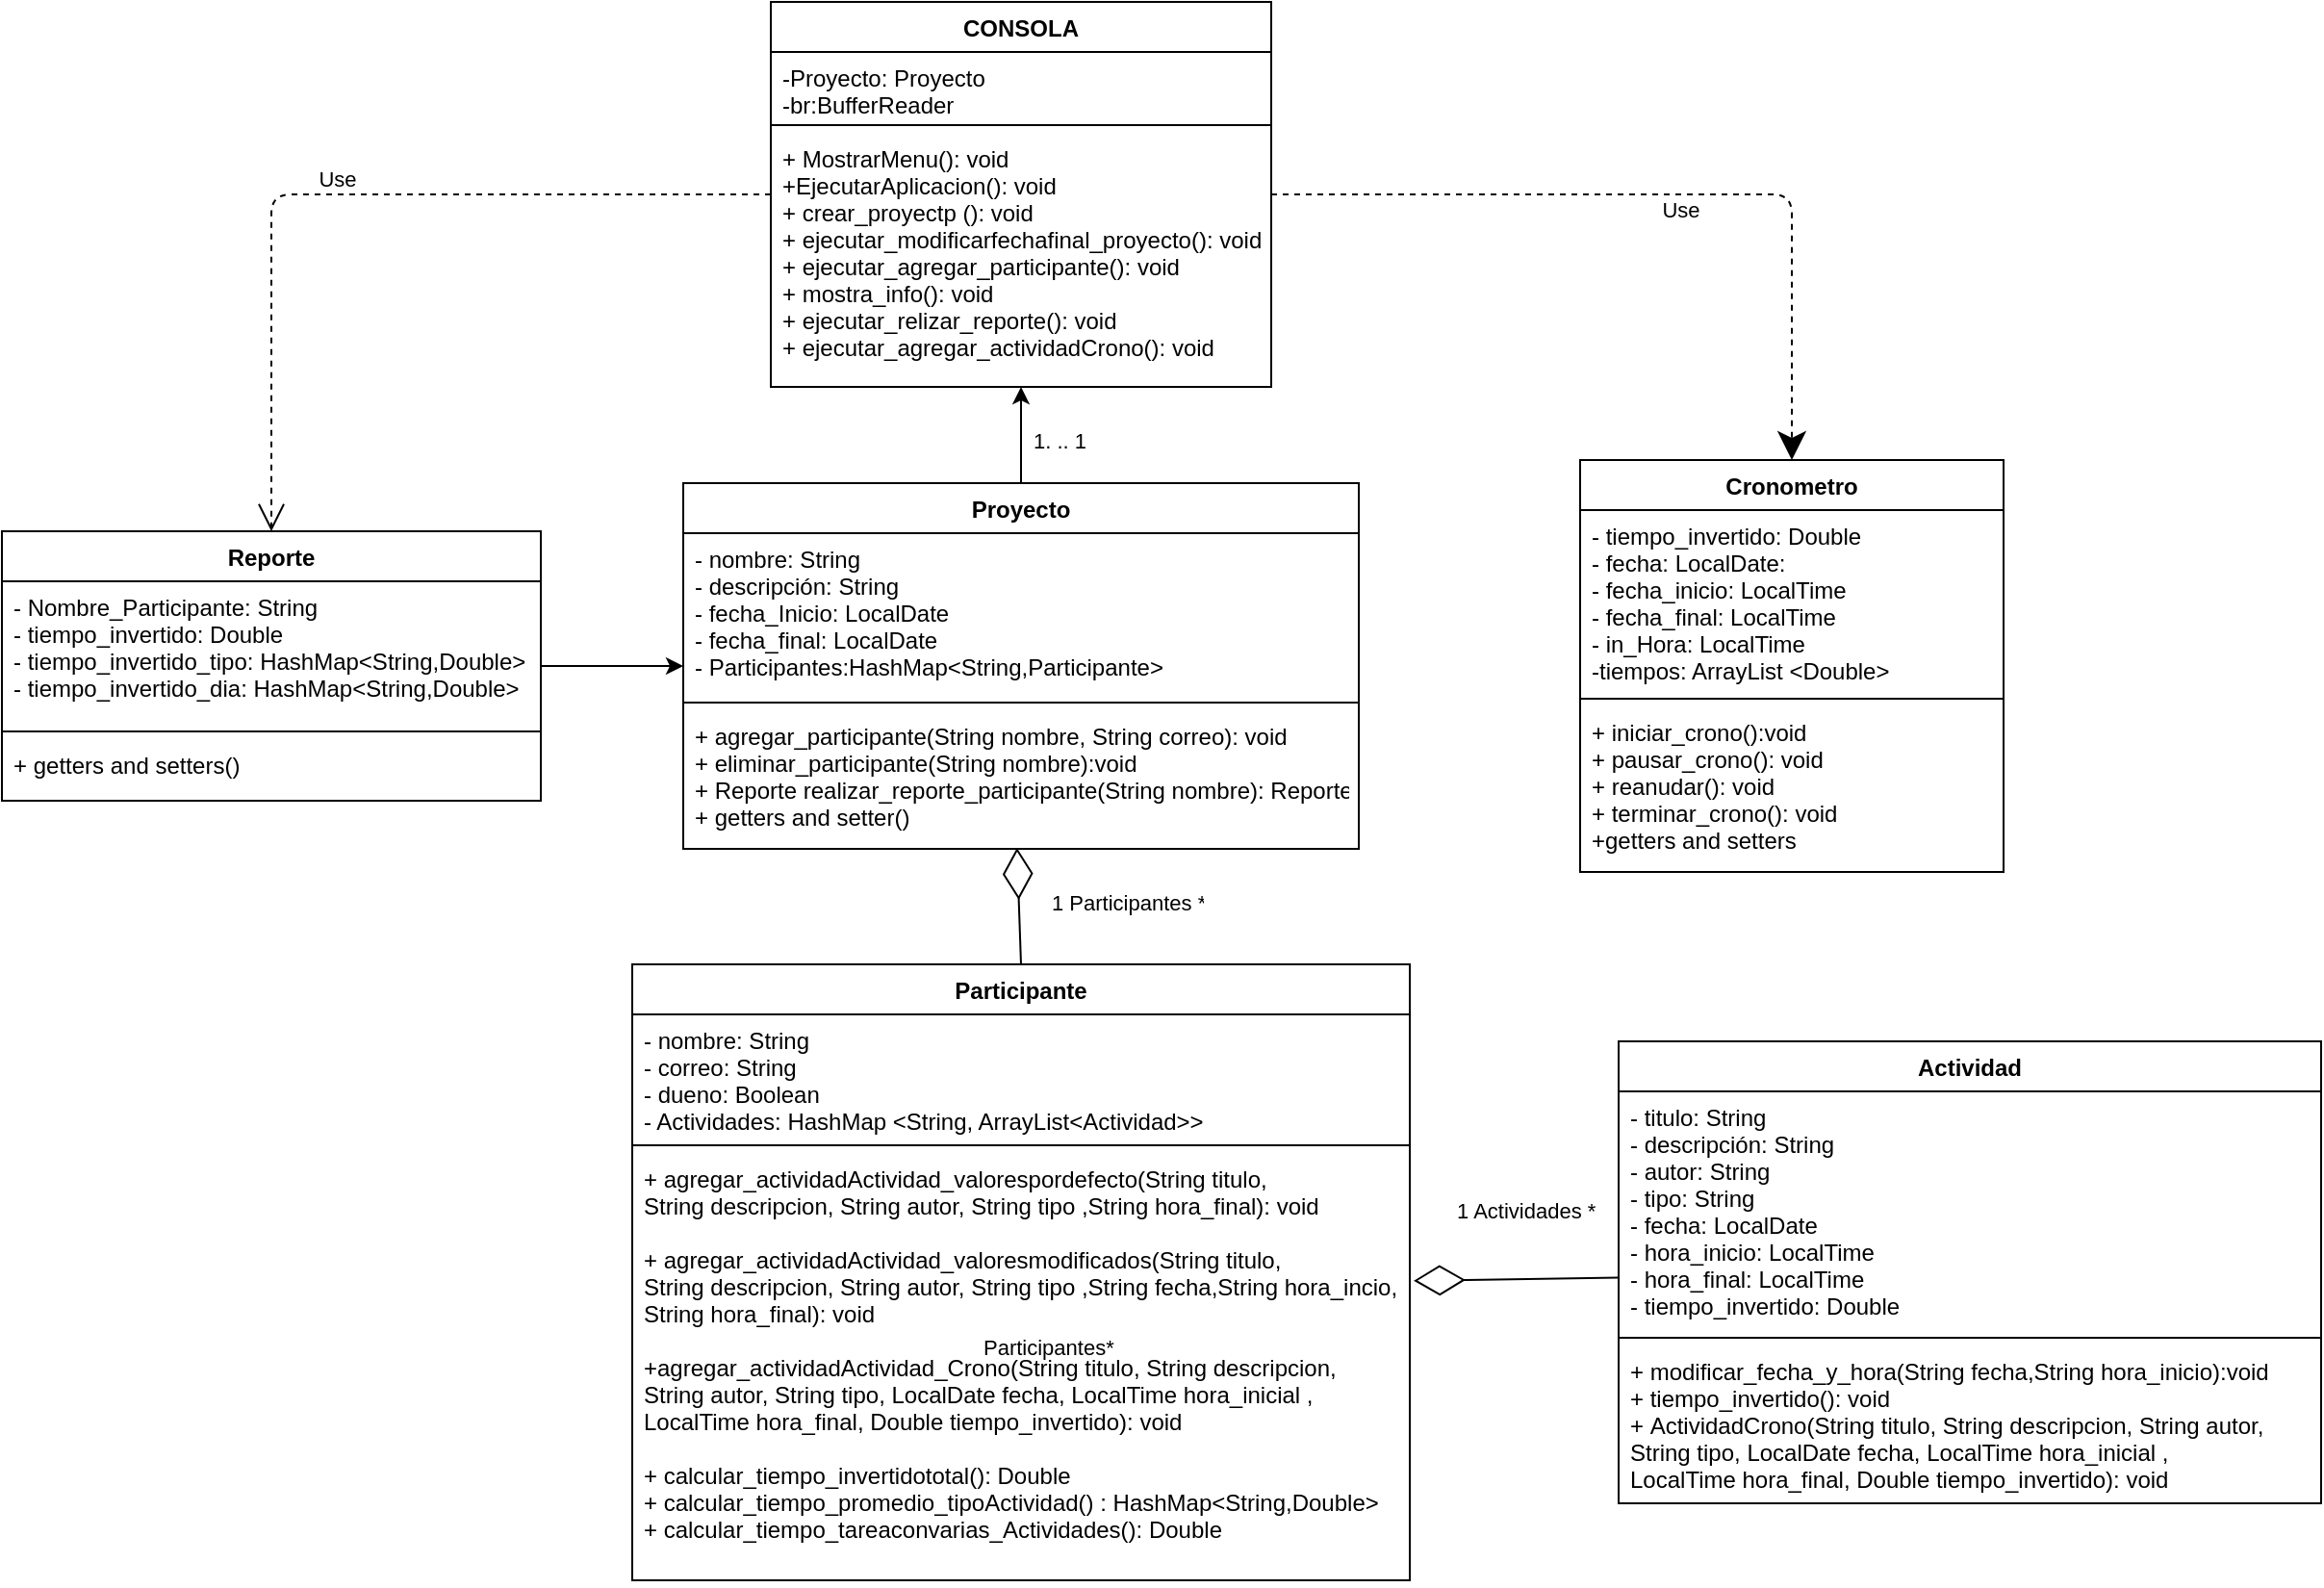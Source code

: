 <mxfile version="18.0.1" type="github">
  <diagram id="incmQxMKSfGl5wKCG0BV" name="Page-1">
    <mxGraphModel dx="1944" dy="1826" grid="1" gridSize="10" guides="1" tooltips="1" connect="1" arrows="1" fold="1" page="1" pageScale="1" pageWidth="827" pageHeight="1169" math="0" shadow="0">
      <root>
        <mxCell id="0" />
        <mxCell id="1" parent="0" />
        <mxCell id="XddrjZvcEHtdNuk61_eD-15" value="Actividad" style="swimlane;fontStyle=1;align=center;verticalAlign=top;childLayout=stackLayout;horizontal=1;startSize=26;horizontalStack=0;resizeParent=1;resizeParentMax=0;resizeLast=0;collapsible=1;marginBottom=0;" parent="1" vertex="1">
          <mxGeometry x="770" y="270" width="365" height="240" as="geometry" />
        </mxCell>
        <mxCell id="XddrjZvcEHtdNuk61_eD-16" value="- titulo: String &#xa;- descripción: String&#xa;- autor: String&#xa;- tipo: String&#xa;- fecha: LocalDate&#xa;- hora_inicio: LocalTime&#xa;- hora_final: LocalTime&#xa;- tiempo_invertido: Double" style="text;strokeColor=none;fillColor=none;align=left;verticalAlign=top;spacingLeft=4;spacingRight=4;overflow=hidden;rotatable=0;points=[[0,0.5],[1,0.5]];portConstraint=eastwest;" parent="XddrjZvcEHtdNuk61_eD-15" vertex="1">
          <mxGeometry y="26" width="365" height="124" as="geometry" />
        </mxCell>
        <mxCell id="XddrjZvcEHtdNuk61_eD-17" value="" style="line;strokeWidth=1;fillColor=none;align=left;verticalAlign=middle;spacingTop=-1;spacingLeft=3;spacingRight=3;rotatable=0;labelPosition=right;points=[];portConstraint=eastwest;" parent="XddrjZvcEHtdNuk61_eD-15" vertex="1">
          <mxGeometry y="150" width="365" height="8" as="geometry" />
        </mxCell>
        <mxCell id="XddrjZvcEHtdNuk61_eD-18" value="+ modificar_fecha_y_hora(String fecha,String hora_inicio):void&#xa;+ tiempo_invertido(): void&#xa;+ ActividadCrono(String titulo, String descripcion, String autor,&#xa;String tipo, LocalDate fecha, LocalTime hora_inicial ,&#xa;LocalTime hora_final, Double tiempo_invertido): void" style="text;strokeColor=none;fillColor=none;align=left;verticalAlign=top;spacingLeft=4;spacingRight=4;overflow=hidden;rotatable=0;points=[[0,0.5],[1,0.5]];portConstraint=eastwest;" parent="XddrjZvcEHtdNuk61_eD-15" vertex="1">
          <mxGeometry y="158" width="365" height="82" as="geometry" />
        </mxCell>
        <mxCell id="XddrjZvcEHtdNuk61_eD-19" value="Reporte" style="swimlane;fontStyle=1;align=center;verticalAlign=top;childLayout=stackLayout;horizontal=1;startSize=26;horizontalStack=0;resizeParent=1;resizeParentMax=0;resizeLast=0;collapsible=1;marginBottom=0;" parent="1" vertex="1">
          <mxGeometry x="-70" y="5" width="280" height="140" as="geometry" />
        </mxCell>
        <mxCell id="XddrjZvcEHtdNuk61_eD-20" value="- Nombre_Participante: String&#xa;- tiempo_invertido: Double&#xa;- tiempo_invertido_tipo: HashMap&lt;String,Double&gt;&#xa;- tiempo_invertido_dia: HashMap&lt;String,Double&gt;" style="text;strokeColor=none;fillColor=none;align=left;verticalAlign=top;spacingLeft=4;spacingRight=4;overflow=hidden;rotatable=0;points=[[0,0.5],[1,0.5]];portConstraint=eastwest;" parent="XddrjZvcEHtdNuk61_eD-19" vertex="1">
          <mxGeometry y="26" width="280" height="74" as="geometry" />
        </mxCell>
        <mxCell id="XddrjZvcEHtdNuk61_eD-21" value="" style="line;strokeWidth=1;fillColor=none;align=left;verticalAlign=middle;spacingTop=-1;spacingLeft=3;spacingRight=3;rotatable=0;labelPosition=right;points=[];portConstraint=eastwest;" parent="XddrjZvcEHtdNuk61_eD-19" vertex="1">
          <mxGeometry y="100" width="280" height="8" as="geometry" />
        </mxCell>
        <mxCell id="XddrjZvcEHtdNuk61_eD-22" value="+ getters and setters()" style="text;strokeColor=none;fillColor=none;align=left;verticalAlign=top;spacingLeft=4;spacingRight=4;overflow=hidden;rotatable=0;points=[[0,0.5],[1,0.5]];portConstraint=eastwest;" parent="XddrjZvcEHtdNuk61_eD-19" vertex="1">
          <mxGeometry y="108" width="280" height="32" as="geometry" />
        </mxCell>
        <mxCell id="DFxFiUlvuluB2VAF8abr-8" style="edgeStyle=orthogonalEdgeStyle;rounded=0;orthogonalLoop=1;jettySize=auto;html=1;" parent="1" source="ZXk9ccuYGaarNcg2VIB--42" target="DFxFiUlvuluB2VAF8abr-10" edge="1">
          <mxGeometry relative="1" as="geometry">
            <mxPoint x="440" y="100.0" as="targetPoint" />
          </mxGeometry>
        </mxCell>
        <mxCell id="ZXk9ccuYGaarNcg2VIB--42" value="Proyecto" style="swimlane;fontStyle=1;align=center;verticalAlign=top;childLayout=stackLayout;horizontal=1;startSize=26;horizontalStack=0;resizeParent=1;resizeParentMax=0;resizeLast=0;collapsible=1;marginBottom=0;" parent="1" vertex="1">
          <mxGeometry x="284" y="-20" width="351" height="190" as="geometry">
            <mxRectangle x="289" y="220" width="80" height="26" as="alternateBounds" />
          </mxGeometry>
        </mxCell>
        <mxCell id="ZXk9ccuYGaarNcg2VIB--43" value="- nombre: String&#xa;- descripción: String&#xa;- fecha_Inicio: LocalDate&#xa;- fecha_final: LocalDate&#xa;- Participantes:HashMap&lt;String,Participante&gt;" style="text;strokeColor=none;fillColor=none;align=left;verticalAlign=top;spacingLeft=4;spacingRight=4;overflow=hidden;rotatable=0;points=[[0,0.5],[1,0.5]];portConstraint=eastwest;" parent="ZXk9ccuYGaarNcg2VIB--42" vertex="1">
          <mxGeometry y="26" width="351" height="84" as="geometry" />
        </mxCell>
        <mxCell id="ZXk9ccuYGaarNcg2VIB--44" value="" style="line;strokeWidth=1;fillColor=none;align=left;verticalAlign=middle;spacingTop=-1;spacingLeft=3;spacingRight=3;rotatable=0;labelPosition=right;points=[];portConstraint=eastwest;" parent="ZXk9ccuYGaarNcg2VIB--42" vertex="1">
          <mxGeometry y="110" width="351" height="8" as="geometry" />
        </mxCell>
        <mxCell id="ZXk9ccuYGaarNcg2VIB--45" value="+ agregar_participante(String nombre, String correo): void&#xa;+ eliminar_participante(String nombre):void&#xa;+ Reporte realizar_reporte_participante(String nombre): Reporte&#xa;+ getters and setter()" style="text;strokeColor=none;fillColor=none;align=left;verticalAlign=top;spacingLeft=4;spacingRight=4;overflow=hidden;rotatable=0;points=[[0,0.5],[1,0.5]];portConstraint=eastwest;" parent="ZXk9ccuYGaarNcg2VIB--42" vertex="1">
          <mxGeometry y="118" width="351" height="72" as="geometry" />
        </mxCell>
        <mxCell id="ZXk9ccuYGaarNcg2VIB--46" value="Participante" style="swimlane;fontStyle=1;align=center;verticalAlign=top;childLayout=stackLayout;horizontal=1;startSize=26;horizontalStack=0;resizeParent=1;resizeParentMax=0;resizeLast=0;collapsible=1;marginBottom=0;" parent="1" vertex="1">
          <mxGeometry x="257.5" y="230" width="404" height="320" as="geometry">
            <mxRectangle x="289" y="450" width="100" height="26" as="alternateBounds" />
          </mxGeometry>
        </mxCell>
        <mxCell id="ZXk9ccuYGaarNcg2VIB--47" value="- nombre: String&#xa;- correo: String&#xa;- dueno: Boolean&#xa;- Actividades: HashMap &lt;String, ArrayList&lt;Actividad&gt;&gt;" style="text;strokeColor=none;fillColor=none;align=left;verticalAlign=top;spacingLeft=4;spacingRight=4;overflow=hidden;rotatable=0;points=[[0,0.5],[1,0.5]];portConstraint=eastwest;" parent="ZXk9ccuYGaarNcg2VIB--46" vertex="1">
          <mxGeometry y="26" width="404" height="64" as="geometry" />
        </mxCell>
        <mxCell id="ZXk9ccuYGaarNcg2VIB--48" value="" style="line;strokeWidth=1;fillColor=none;align=left;verticalAlign=middle;spacingTop=-1;spacingLeft=3;spacingRight=3;rotatable=0;labelPosition=right;points=[];portConstraint=eastwest;" parent="ZXk9ccuYGaarNcg2VIB--46" vertex="1">
          <mxGeometry y="90" width="404" height="8" as="geometry" />
        </mxCell>
        <mxCell id="ZXk9ccuYGaarNcg2VIB--49" value="+ agregar_actividadActividad_valorespordefecto(String titulo, &#xa;String descripcion, String autor, String tipo ,String hora_final): void&#xa;&#xa;+ agregar_actividadActividad_valoresmodificados(String titulo, &#xa;String descripcion, String autor, String tipo ,String fecha,String hora_incio,&#xa;String hora_final): void&#xa;&#xa;+agregar_actividadActividad_Crono(String titulo, String descripcion, &#xa;String autor, String tipo, LocalDate fecha, LocalTime hora_inicial ,&#xa;LocalTime hora_final, Double tiempo_invertido): void&#xa;&#xa;+ calcular_tiempo_invertidototal(): Double&#xa;+ calcular_tiempo_promedio_tipoActividad() : HashMap&lt;String,Double&gt;&#xa;+ calcular_tiempo_tareaconvarias_Actividades(): Double" style="text;strokeColor=none;fillColor=none;align=left;verticalAlign=top;spacingLeft=4;spacingRight=4;overflow=hidden;rotatable=0;points=[[0,0.5],[1,0.5]];portConstraint=eastwest;" parent="ZXk9ccuYGaarNcg2VIB--46" vertex="1">
          <mxGeometry y="98" width="404" height="222" as="geometry" />
        </mxCell>
        <mxCell id="ZXk9ccuYGaarNcg2VIB--53" value="" style="endArrow=diamondThin;endFill=0;endSize=24;html=1;curved=1;exitX=0.5;exitY=0;exitDx=0;exitDy=0;entryX=0.494;entryY=0.993;entryDx=0;entryDy=0;entryPerimeter=0;" parent="1" source="ZXk9ccuYGaarNcg2VIB--46" target="ZXk9ccuYGaarNcg2VIB--45" edge="1">
          <mxGeometry width="160" relative="1" as="geometry">
            <mxPoint x="270" y="610" as="sourcePoint" />
            <mxPoint x="420" y="390" as="targetPoint" />
          </mxGeometry>
        </mxCell>
        <mxCell id="ZXk9ccuYGaarNcg2VIB--54" value="Use" style="endArrow=open;endSize=12;dashed=1;html=1;edgeStyle=orthogonalEdgeStyle;" parent="1" source="DFxFiUlvuluB2VAF8abr-10" target="XddrjZvcEHtdNuk61_eD-19" edge="1">
          <mxGeometry x="0.041" y="-8" width="160" relative="1" as="geometry">
            <mxPoint x="440" y="100.0" as="sourcePoint" />
            <mxPoint x="145" y="-90" as="targetPoint" />
            <mxPoint as="offset" />
          </mxGeometry>
        </mxCell>
        <mxCell id="ZXk9ccuYGaarNcg2VIB--58" value="Participantes*&#xa;" style="text;strokeColor=none;fillColor=none;align=left;verticalAlign=middle;spacingLeft=4;spacingRight=4;overflow=hidden;points=[[0,0.5],[1,0.5]];portConstraint=eastwest;rotatable=0;fontSize=11;" parent="1" vertex="1">
          <mxGeometry x="434" y="420" width="80" height="30" as="geometry" />
        </mxCell>
        <mxCell id="ZXk9ccuYGaarNcg2VIB--62" style="edgeStyle=orthogonalEdgeStyle;rounded=0;orthogonalLoop=1;jettySize=auto;html=1;" parent="1" source="XddrjZvcEHtdNuk61_eD-19" target="ZXk9ccuYGaarNcg2VIB--42" edge="1">
          <mxGeometry relative="1" as="geometry">
            <mxPoint x="250" y="90" as="targetPoint" />
          </mxGeometry>
        </mxCell>
        <mxCell id="J5dITe3deXA6337DX1ma-8" value="1 Actividades *&#xa;" style="text;strokeColor=none;fillColor=none;align=left;verticalAlign=middle;spacingLeft=4;spacingRight=4;overflow=hidden;points=[[0,0.5],[1,0.5]];portConstraint=eastwest;rotatable=0;fontSize=11;" parent="1" vertex="1">
          <mxGeometry x="680" y="350" width="90" height="21" as="geometry" />
        </mxCell>
        <mxCell id="DFxFiUlvuluB2VAF8abr-1" value="Cronometro" style="swimlane;fontStyle=1;align=center;verticalAlign=top;childLayout=stackLayout;horizontal=1;startSize=26;horizontalStack=0;resizeParent=1;resizeParentMax=0;resizeLast=0;collapsible=1;marginBottom=0;" parent="1" vertex="1">
          <mxGeometry x="750" y="-32" width="220" height="214" as="geometry" />
        </mxCell>
        <mxCell id="DFxFiUlvuluB2VAF8abr-2" value="- tiempo_invertido: Double&#xa;- fecha: LocalDate: &#xa;- fecha_inicio: LocalTime&#xa;- fecha_final: LocalTime&#xa;- in_Hora: LocalTime&#xa;-tiempos: ArrayList &lt;Double&gt;" style="text;strokeColor=none;fillColor=none;align=left;verticalAlign=top;spacingLeft=4;spacingRight=4;overflow=hidden;rotatable=0;points=[[0,0.5],[1,0.5]];portConstraint=eastwest;" parent="DFxFiUlvuluB2VAF8abr-1" vertex="1">
          <mxGeometry y="26" width="220" height="94" as="geometry" />
        </mxCell>
        <mxCell id="DFxFiUlvuluB2VAF8abr-3" value="" style="line;strokeWidth=1;fillColor=none;align=left;verticalAlign=middle;spacingTop=-1;spacingLeft=3;spacingRight=3;rotatable=0;labelPosition=right;points=[];portConstraint=eastwest;" parent="DFxFiUlvuluB2VAF8abr-1" vertex="1">
          <mxGeometry y="120" width="220" height="8" as="geometry" />
        </mxCell>
        <mxCell id="DFxFiUlvuluB2VAF8abr-4" value="+ iniciar_crono():void&#xa;+ pausar_crono(): void&#xa;+ reanudar(): void&#xa;+ terminar_crono(): void&#xa;+getters and setters" style="text;strokeColor=none;fillColor=none;align=left;verticalAlign=top;spacingLeft=4;spacingRight=4;overflow=hidden;rotatable=0;points=[[0,0.5],[1,0.5]];portConstraint=eastwest;" parent="DFxFiUlvuluB2VAF8abr-1" vertex="1">
          <mxGeometry y="128" width="220" height="86" as="geometry" />
        </mxCell>
        <mxCell id="DFxFiUlvuluB2VAF8abr-10" value="CONSOLA" style="swimlane;fontStyle=1;align=center;verticalAlign=top;childLayout=stackLayout;horizontal=1;startSize=26;horizontalStack=0;resizeParent=1;resizeParentMax=0;resizeLast=0;collapsible=1;marginBottom=0;" parent="1" vertex="1">
          <mxGeometry x="329.5" y="-270" width="260" height="200" as="geometry" />
        </mxCell>
        <mxCell id="DFxFiUlvuluB2VAF8abr-11" value="-Proyecto: Proyecto&#xa;-br:BufferReader" style="text;strokeColor=none;fillColor=none;align=left;verticalAlign=top;spacingLeft=4;spacingRight=4;overflow=hidden;rotatable=0;points=[[0,0.5],[1,0.5]];portConstraint=eastwest;" parent="DFxFiUlvuluB2VAF8abr-10" vertex="1">
          <mxGeometry y="26" width="260" height="34" as="geometry" />
        </mxCell>
        <mxCell id="DFxFiUlvuluB2VAF8abr-12" value="" style="line;strokeWidth=1;fillColor=none;align=left;verticalAlign=middle;spacingTop=-1;spacingLeft=3;spacingRight=3;rotatable=0;labelPosition=right;points=[];portConstraint=eastwest;" parent="DFxFiUlvuluB2VAF8abr-10" vertex="1">
          <mxGeometry y="60" width="260" height="8" as="geometry" />
        </mxCell>
        <mxCell id="DFxFiUlvuluB2VAF8abr-13" value="+ MostrarMenu(): void&#xa;+EjecutarAplicacion(): void&#xa;+ crear_proyectp (): void&#xa;+ ejecutar_modificarfechafinal_proyecto(): void&#xa;+ ejecutar_agregar_participante(): void&#xa;+ mostra_info(): void&#xa;+ ejecutar_relizar_reporte(): void&#xa;+ ejecutar_agregar_actividadCrono(): void" style="text;strokeColor=none;fillColor=none;align=left;verticalAlign=top;spacingLeft=4;spacingRight=4;overflow=hidden;rotatable=0;points=[[0,0.5],[1,0.5]];portConstraint=eastwest;" parent="DFxFiUlvuluB2VAF8abr-10" vertex="1">
          <mxGeometry y="68" width="260" height="132" as="geometry" />
        </mxCell>
        <mxCell id="z85bov3g-noS7wq9bQUI-1" value="Use" style="endArrow=classic;endSize=12;dashed=1;html=1;edgeStyle=orthogonalEdgeStyle;endFill=1;" parent="1" source="DFxFiUlvuluB2VAF8abr-10" target="DFxFiUlvuluB2VAF8abr-1" edge="1">
          <mxGeometry x="0.041" y="-8" width="160" relative="1" as="geometry">
            <mxPoint x="369.5" y="-169.923" as="sourcePoint" />
            <mxPoint x="155" y="-80.0" as="targetPoint" />
            <mxPoint as="offset" />
          </mxGeometry>
        </mxCell>
        <mxCell id="z85bov3g-noS7wq9bQUI-2" value="" style="endArrow=diamondThin;endFill=0;endSize=24;html=1;curved=1;entryX=1.005;entryY=0.299;entryDx=0;entryDy=0;entryPerimeter=0;" parent="1" source="XddrjZvcEHtdNuk61_eD-15" target="ZXk9ccuYGaarNcg2VIB--49" edge="1">
          <mxGeometry width="160" relative="1" as="geometry">
            <mxPoint x="469.5" y="230" as="sourcePoint" />
            <mxPoint x="467.394" y="179.496" as="targetPoint" />
          </mxGeometry>
        </mxCell>
        <mxCell id="z85bov3g-noS7wq9bQUI-4" value="1 Participantes *&#xa;" style="text;strokeColor=none;fillColor=none;align=left;verticalAlign=middle;spacingLeft=4;spacingRight=4;overflow=hidden;points=[[0,0.5],[1,0.5]];portConstraint=eastwest;rotatable=0;fontSize=11;" parent="1" vertex="1">
          <mxGeometry x="469.5" y="190" width="90" height="21" as="geometry" />
        </mxCell>
        <mxCell id="z85bov3g-noS7wq9bQUI-5" value="1. .. 1" style="text;strokeColor=none;fillColor=none;align=left;verticalAlign=middle;spacingLeft=4;spacingRight=4;overflow=hidden;points=[[0,0.5],[1,0.5]];portConstraint=eastwest;rotatable=0;fontSize=11;" parent="1" vertex="1">
          <mxGeometry x="460" y="-53" width="90" height="21" as="geometry" />
        </mxCell>
      </root>
    </mxGraphModel>
  </diagram>
</mxfile>
